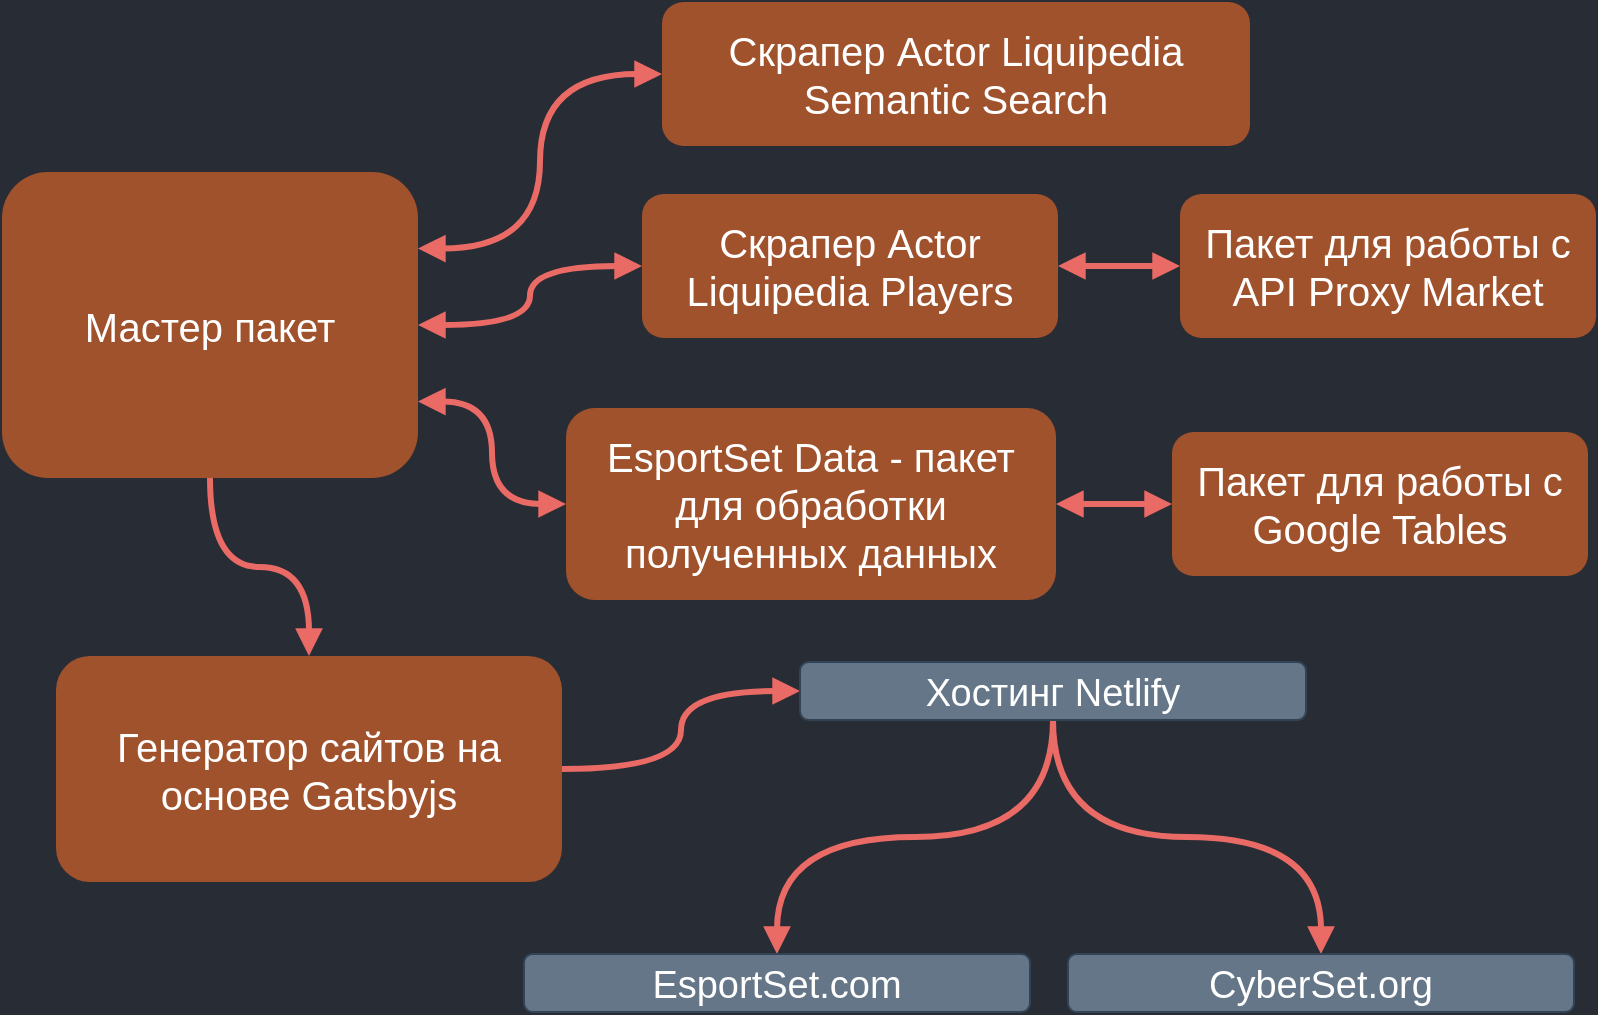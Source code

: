 <mxfile version="12.6.5" type="device"><diagram name="0" id="v3izJsFwKz_-2i3XndTC"><mxGraphModel dx="946" dy="725" grid="0" gridSize="10" guides="0" tooltips="1" connect="1" arrows="1" fold="1" page="1" pageScale="1" pageWidth="827" pageHeight="583" background="#282C34" math="0" shadow="0"><root><mxCell id="JCPRsfcpiio5bpVinSj5-0"/><mxCell id="JCPRsfcpiio5bpVinSj5-1" parent="JCPRsfcpiio5bpVinSj5-0"/><mxCell id="JCPRsfcpiio5bpVinSj5-2" value="" style="edgeStyle=orthogonalEdgeStyle;curved=1;rounded=0;orthogonalLoop=1;jettySize=auto;html=1;startFill=1;endArrow=block;endFill=1;strokeColor=#EA6B66;strokeWidth=3;fillColor=#a0522d;fontColor=#ffffff;startArrow=block;entryX=1;entryY=0.5;entryDx=0;entryDy=0;exitX=0;exitY=0.75;exitDx=0;exitDy=0;" edge="1" parent="JCPRsfcpiio5bpVinSj5-1" source="JCPRsfcpiio5bpVinSj5-6" target="JCPRsfcpiio5bpVinSj5-19"><mxGeometry relative="1" as="geometry"/></mxCell><mxCell id="JCPRsfcpiio5bpVinSj5-3" value="" style="edgeStyle=orthogonalEdgeStyle;curved=1;rounded=0;orthogonalLoop=1;jettySize=auto;html=1;startArrow=block;startFill=1;endArrow=block;endFill=1;strokeColor=#EA6B66;strokeWidth=3;fillColor=#a0522d;fontColor=#ffffff;entryX=1;entryY=0.5;entryDx=0;entryDy=0;exitX=0;exitY=0.5;exitDx=0;exitDy=0;" edge="1" parent="JCPRsfcpiio5bpVinSj5-1" source="JCPRsfcpiio5bpVinSj5-6" target="JCPRsfcpiio5bpVinSj5-18"><mxGeometry relative="1" as="geometry"/></mxCell><mxCell id="JCPRsfcpiio5bpVinSj5-4" value="" style="edgeStyle=orthogonalEdgeStyle;curved=1;rounded=0;orthogonalLoop=1;jettySize=auto;html=1;startArrow=block;startFill=1;endArrow=block;endFill=1;strokeColor=#EA6B66;strokeWidth=3;fillColor=#a0522d;fontColor=#ffffff;exitX=0;exitY=0.25;exitDx=0;exitDy=0;" edge="1" parent="JCPRsfcpiio5bpVinSj5-1" source="JCPRsfcpiio5bpVinSj5-6" target="JCPRsfcpiio5bpVinSj5-15"><mxGeometry relative="1" as="geometry"/></mxCell><mxCell id="JCPRsfcpiio5bpVinSj5-5" value="" style="edgeStyle=orthogonalEdgeStyle;curved=1;rounded=0;orthogonalLoop=1;jettySize=auto;html=1;startArrow=none;startFill=0;endArrow=block;endFill=1;strokeColor=#EA6B66;strokeWidth=3;fillColor=#a0522d;fontColor=#ffffff;exitX=0.5;exitY=0;exitDx=0;exitDy=0;entryX=0.5;entryY=1;entryDx=0;entryDy=0;" edge="1" parent="JCPRsfcpiio5bpVinSj5-1" source="JCPRsfcpiio5bpVinSj5-6" target="JCPRsfcpiio5bpVinSj5-8"><mxGeometry relative="1" as="geometry"/></mxCell><mxCell id="JCPRsfcpiio5bpVinSj5-6" value="&lt;p&gt;&lt;span style=&quot;white-space: normal ; font-size: 20px ; text-align: left&quot;&gt;Мастер пакет&lt;/span&gt;&lt;/p&gt;" style="rounded=1;whiteSpace=wrap;html=1;fillColor=#a0522d;strokeColor=none;fontColor=#ffffff;glass=0;flipV=1;flipH=0;direction=west;" vertex="1" parent="JCPRsfcpiio5bpVinSj5-1"><mxGeometry x="19" y="105" width="208" height="153" as="geometry"/></mxCell><mxCell id="JCPRsfcpiio5bpVinSj5-7" value="" style="edgeStyle=orthogonalEdgeStyle;curved=1;rounded=0;orthogonalLoop=1;jettySize=auto;html=1;startArrow=none;startFill=0;endArrow=block;endFill=1;strokeColor=#EA6B66;strokeWidth=3;fillColor=#a0522d;fontColor=#ffffff;" edge="1" parent="JCPRsfcpiio5bpVinSj5-1" source="JCPRsfcpiio5bpVinSj5-8" target="JCPRsfcpiio5bpVinSj5-11"><mxGeometry relative="1" as="geometry"/></mxCell><mxCell id="JCPRsfcpiio5bpVinSj5-8" value="&lt;p&gt;&lt;span style=&quot;font-size: 20px ; text-align: left&quot;&gt;Генератор сайтов на основе Gatsbyjs&lt;/span&gt;&lt;br&gt;&lt;/p&gt;" style="rounded=1;whiteSpace=wrap;html=1;fillColor=#a0522d;strokeColor=none;fontColor=#ffffff;glass=0;flipV=1;flipH=0;direction=west;" vertex="1" parent="JCPRsfcpiio5bpVinSj5-1"><mxGeometry x="46" y="347" width="253" height="113" as="geometry"/></mxCell><mxCell id="JCPRsfcpiio5bpVinSj5-9" value="" style="edgeStyle=orthogonalEdgeStyle;curved=1;rounded=0;orthogonalLoop=1;jettySize=auto;html=1;startArrow=none;startFill=0;endArrow=block;endFill=1;strokeColor=#EA6B66;strokeWidth=3;fillColor=#a0522d;fontColor=#ffffff;exitX=0.5;exitY=0;exitDx=0;exitDy=0;" edge="1" parent="JCPRsfcpiio5bpVinSj5-1" source="JCPRsfcpiio5bpVinSj5-11" target="JCPRsfcpiio5bpVinSj5-12"><mxGeometry relative="1" as="geometry"/></mxCell><mxCell id="JCPRsfcpiio5bpVinSj5-10" style="edgeStyle=orthogonalEdgeStyle;curved=1;rounded=0;orthogonalLoop=1;jettySize=auto;html=1;exitX=0.5;exitY=0;exitDx=0;exitDy=0;startArrow=none;startFill=0;endArrow=block;endFill=1;strokeColor=#EA6B66;strokeWidth=3;fillColor=#a0522d;fontColor=#ffffff;" edge="1" parent="JCPRsfcpiio5bpVinSj5-1" source="JCPRsfcpiio5bpVinSj5-11" target="JCPRsfcpiio5bpVinSj5-20"><mxGeometry relative="1" as="geometry"/></mxCell><mxCell id="JCPRsfcpiio5bpVinSj5-11" value="&lt;div style=&quot;font-size: 19px ; line-height: 29px ; white-space: pre&quot;&gt;Хостинг Netlify&lt;/div&gt;" style="rounded=1;whiteSpace=wrap;html=1;fillColor=#647687;strokeColor=#314354;fontColor=#ffffff;glass=0;flipV=1;flipH=0;direction=west;" vertex="1" parent="JCPRsfcpiio5bpVinSj5-1"><mxGeometry x="418" y="350" width="253" height="29" as="geometry"/></mxCell><mxCell id="JCPRsfcpiio5bpVinSj5-12" value="&lt;div style=&quot;font-size: 19px ; line-height: 29px ; white-space: pre&quot;&gt;&lt;div style=&quot;line-height: 29px&quot;&gt;EsportSet.com&lt;/div&gt;&lt;/div&gt;" style="rounded=1;whiteSpace=wrap;html=1;fillColor=#647687;strokeColor=#314354;fontColor=#ffffff;glass=0;flipV=1;flipH=0;direction=west;" vertex="1" parent="JCPRsfcpiio5bpVinSj5-1"><mxGeometry x="280" y="496" width="253" height="29" as="geometry"/></mxCell><mxCell id="JCPRsfcpiio5bpVinSj5-13" value="&lt;p&gt;&lt;span style=&quot;font-size: 20px ; text-align: left&quot;&gt;Пакет для работы с API Proxy Market&lt;/span&gt;&lt;br&gt;&lt;/p&gt;" style="rounded=1;whiteSpace=wrap;html=1;fillColor=#a0522d;strokeColor=none;fontColor=#ffffff;glass=0;flipV=1;flipH=0;direction=west;" vertex="1" parent="JCPRsfcpiio5bpVinSj5-1"><mxGeometry x="608" y="116" width="208" height="72" as="geometry"/></mxCell><mxCell id="JCPRsfcpiio5bpVinSj5-14" value="" style="edgeStyle=orthogonalEdgeStyle;curved=1;rounded=0;orthogonalLoop=1;jettySize=auto;html=1;startArrow=block;startFill=1;endArrow=block;endFill=1;strokeColor=#EA6B66;strokeWidth=3;fillColor=#a0522d;fontColor=#ffffff;" edge="1" parent="JCPRsfcpiio5bpVinSj5-1" source="JCPRsfcpiio5bpVinSj5-15" target="JCPRsfcpiio5bpVinSj5-16"><mxGeometry relative="1" as="geometry"/></mxCell><mxCell id="JCPRsfcpiio5bpVinSj5-15" value="&lt;p&gt;&lt;span style=&quot;font-size: 20px ; text-align: left&quot;&gt;EsportSet Data - пакет для обработки полученных данных&lt;/span&gt;&lt;br&gt;&lt;/p&gt;" style="rounded=1;whiteSpace=wrap;html=1;fillColor=#a0522d;strokeColor=none;fontColor=#ffffff;glass=0;flipV=1;flipH=0;direction=west;" vertex="1" parent="JCPRsfcpiio5bpVinSj5-1"><mxGeometry x="301" y="223" width="245" height="96" as="geometry"/></mxCell><mxCell id="JCPRsfcpiio5bpVinSj5-16" value="&lt;p&gt;&lt;span style=&quot;font-size: 20px ; text-align: left&quot;&gt;Пакет для работы с Google Tables&lt;/span&gt;&lt;br&gt;&lt;/p&gt;" style="rounded=1;whiteSpace=wrap;html=1;fillColor=#a0522d;strokeColor=none;fontColor=#ffffff;glass=0;flipV=1;flipH=0;direction=west;" vertex="1" parent="JCPRsfcpiio5bpVinSj5-1"><mxGeometry x="604" y="235" width="208" height="72" as="geometry"/></mxCell><mxCell id="JCPRsfcpiio5bpVinSj5-17" style="edgeStyle=orthogonalEdgeStyle;curved=1;rounded=0;orthogonalLoop=1;jettySize=auto;html=1;exitX=0;exitY=0.5;exitDx=0;exitDy=0;entryX=1;entryY=0.5;entryDx=0;entryDy=0;startArrow=block;startFill=1;endArrow=block;endFill=1;strokeColor=#EA6B66;strokeWidth=3;fillColor=#a0522d;fontColor=#ffffff;" edge="1" parent="JCPRsfcpiio5bpVinSj5-1" source="JCPRsfcpiio5bpVinSj5-18" target="JCPRsfcpiio5bpVinSj5-13"><mxGeometry relative="1" as="geometry"/></mxCell><mxCell id="JCPRsfcpiio5bpVinSj5-18" value="&lt;p&gt;&lt;span style=&quot;font-size: 20px ; text-align: left&quot;&gt;Скрапер Actor Liquipedia Players&lt;/span&gt;&lt;br&gt;&lt;/p&gt;" style="rounded=1;whiteSpace=wrap;html=1;fillColor=#a0522d;strokeColor=none;fontColor=#ffffff;glass=0;flipV=1;flipH=0;direction=west;" vertex="1" parent="JCPRsfcpiio5bpVinSj5-1"><mxGeometry x="339" y="116" width="208" height="72" as="geometry"/></mxCell><mxCell id="JCPRsfcpiio5bpVinSj5-19" value="&lt;p&gt;&lt;span style=&quot;font-size: 20px ; text-align: left&quot;&gt;Скрапер Actor Liquipedia Semantic Search&lt;/span&gt;&lt;br&gt;&lt;/p&gt;" style="rounded=1;whiteSpace=wrap;html=1;fillColor=#a0522d;strokeColor=none;fontColor=#ffffff;glass=0;flipV=1;flipH=0;direction=west;" vertex="1" parent="JCPRsfcpiio5bpVinSj5-1"><mxGeometry x="349" y="20" width="294" height="72" as="geometry"/></mxCell><mxCell id="JCPRsfcpiio5bpVinSj5-20" value="&lt;div style=&quot;font-size: 19px ; line-height: 29px ; white-space: pre&quot;&gt;&lt;div style=&quot;line-height: 29px&quot;&gt;CyberSet.org&lt;/div&gt;&lt;/div&gt;" style="rounded=1;whiteSpace=wrap;html=1;fillColor=#647687;strokeColor=#314354;fontColor=#ffffff;glass=0;flipV=1;flipH=0;direction=west;" vertex="1" parent="JCPRsfcpiio5bpVinSj5-1"><mxGeometry x="552" y="496" width="253" height="29" as="geometry"/></mxCell></root></mxGraphModel></diagram></mxfile>